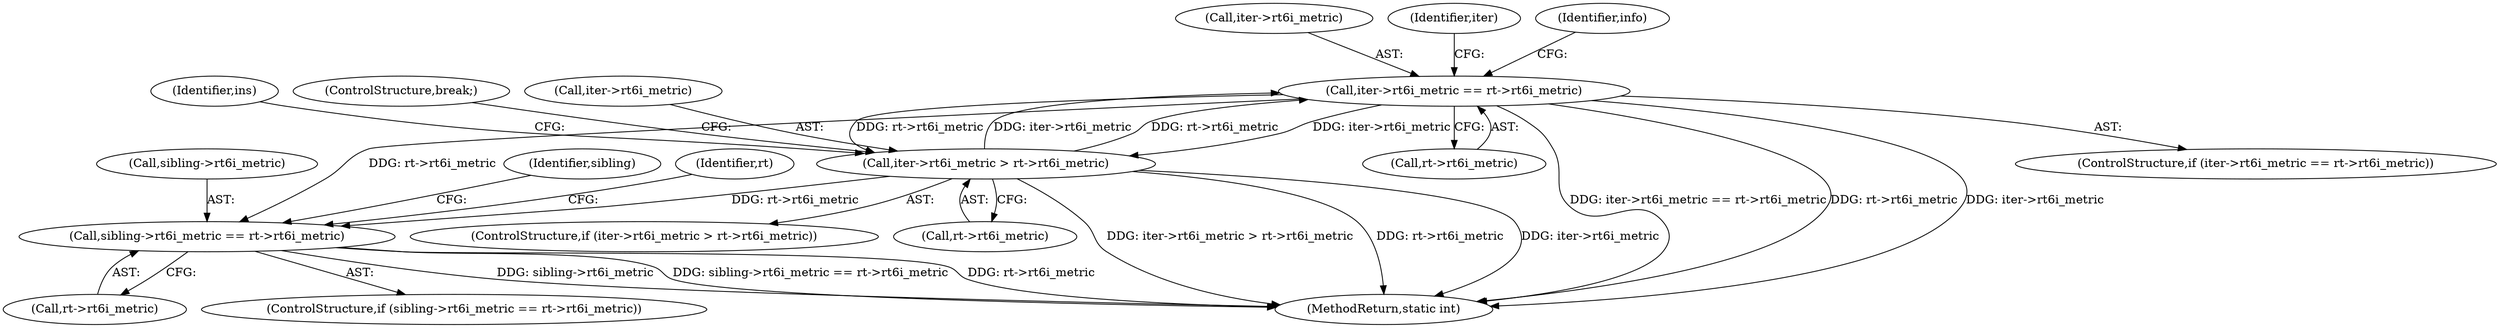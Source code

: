 digraph "0_linux_307f2fb95e9b96b3577916e73d92e104f8f26494@pointer" {
"1000173" [label="(Call,iter->rt6i_metric == rt->rt6i_metric)"];
"1000297" [label="(Call,iter->rt6i_metric > rt->rt6i_metric)"];
"1000173" [label="(Call,iter->rt6i_metric == rt->rt6i_metric)"];
"1000342" [label="(Call,sibling->rt6i_metric == rt->rt6i_metric)"];
"1000306" [label="(Identifier,ins)"];
"1000304" [label="(ControlStructure,break;)"];
"1000296" [label="(ControlStructure,if (iter->rt6i_metric > rt->rt6i_metric))"];
"1000301" [label="(Call,rt->rt6i_metric)"];
"1000346" [label="(Call,rt->rt6i_metric)"];
"1000361" [label="(Identifier,sibling)"];
"1000297" [label="(Call,iter->rt6i_metric > rt->rt6i_metric)"];
"1000177" [label="(Call,rt->rt6i_metric)"];
"1000342" [label="(Call,sibling->rt6i_metric == rt->rt6i_metric)"];
"1000174" [label="(Call,iter->rt6i_metric)"];
"1000299" [label="(Identifier,iter)"];
"1000341" [label="(ControlStructure,if (sibling->rt6i_metric == rt->rt6i_metric))"];
"1000298" [label="(Call,iter->rt6i_metric)"];
"1000353" [label="(Identifier,rt)"];
"1000173" [label="(Call,iter->rt6i_metric == rt->rt6i_metric)"];
"1000343" [label="(Call,sibling->rt6i_metric)"];
"1000529" [label="(MethodReturn,static int)"];
"1000184" [label="(Identifier,info)"];
"1000172" [label="(ControlStructure,if (iter->rt6i_metric == rt->rt6i_metric))"];
"1000173" -> "1000172"  [label="AST: "];
"1000173" -> "1000177"  [label="CFG: "];
"1000174" -> "1000173"  [label="AST: "];
"1000177" -> "1000173"  [label="AST: "];
"1000184" -> "1000173"  [label="CFG: "];
"1000299" -> "1000173"  [label="CFG: "];
"1000173" -> "1000529"  [label="DDG: iter->rt6i_metric == rt->rt6i_metric"];
"1000173" -> "1000529"  [label="DDG: rt->rt6i_metric"];
"1000173" -> "1000529"  [label="DDG: iter->rt6i_metric"];
"1000297" -> "1000173"  [label="DDG: iter->rt6i_metric"];
"1000297" -> "1000173"  [label="DDG: rt->rt6i_metric"];
"1000173" -> "1000297"  [label="DDG: iter->rt6i_metric"];
"1000173" -> "1000297"  [label="DDG: rt->rt6i_metric"];
"1000173" -> "1000342"  [label="DDG: rt->rt6i_metric"];
"1000297" -> "1000296"  [label="AST: "];
"1000297" -> "1000301"  [label="CFG: "];
"1000298" -> "1000297"  [label="AST: "];
"1000301" -> "1000297"  [label="AST: "];
"1000304" -> "1000297"  [label="CFG: "];
"1000306" -> "1000297"  [label="CFG: "];
"1000297" -> "1000529"  [label="DDG: iter->rt6i_metric"];
"1000297" -> "1000529"  [label="DDG: rt->rt6i_metric"];
"1000297" -> "1000529"  [label="DDG: iter->rt6i_metric > rt->rt6i_metric"];
"1000297" -> "1000342"  [label="DDG: rt->rt6i_metric"];
"1000342" -> "1000341"  [label="AST: "];
"1000342" -> "1000346"  [label="CFG: "];
"1000343" -> "1000342"  [label="AST: "];
"1000346" -> "1000342"  [label="AST: "];
"1000353" -> "1000342"  [label="CFG: "];
"1000361" -> "1000342"  [label="CFG: "];
"1000342" -> "1000529"  [label="DDG: sibling->rt6i_metric"];
"1000342" -> "1000529"  [label="DDG: sibling->rt6i_metric == rt->rt6i_metric"];
"1000342" -> "1000529"  [label="DDG: rt->rt6i_metric"];
}
